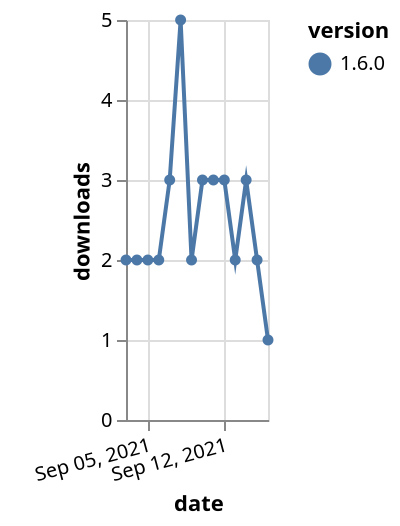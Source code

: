 {"$schema": "https://vega.github.io/schema/vega-lite/v5.json", "description": "A simple bar chart with embedded data.", "data": {"values": [{"date": "2021-09-03", "total": 1717, "delta": 2, "version": "1.6.0"}, {"date": "2021-09-04", "total": 1719, "delta": 2, "version": "1.6.0"}, {"date": "2021-09-05", "total": 1721, "delta": 2, "version": "1.6.0"}, {"date": "2021-09-06", "total": 1723, "delta": 2, "version": "1.6.0"}, {"date": "2021-09-07", "total": 1726, "delta": 3, "version": "1.6.0"}, {"date": "2021-09-08", "total": 1731, "delta": 5, "version": "1.6.0"}, {"date": "2021-09-09", "total": 1733, "delta": 2, "version": "1.6.0"}, {"date": "2021-09-10", "total": 1736, "delta": 3, "version": "1.6.0"}, {"date": "2021-09-11", "total": 1739, "delta": 3, "version": "1.6.0"}, {"date": "2021-09-12", "total": 1742, "delta": 3, "version": "1.6.0"}, {"date": "2021-09-13", "total": 1744, "delta": 2, "version": "1.6.0"}, {"date": "2021-09-14", "total": 1747, "delta": 3, "version": "1.6.0"}, {"date": "2021-09-15", "total": 1749, "delta": 2, "version": "1.6.0"}, {"date": "2021-09-16", "total": 1750, "delta": 1, "version": "1.6.0"}]}, "width": "container", "mark": {"type": "line", "point": {"filled": true}}, "encoding": {"x": {"field": "date", "type": "temporal", "timeUnit": "yearmonthdate", "title": "date", "axis": {"labelAngle": -15}}, "y": {"field": "delta", "type": "quantitative", "title": "downloads"}, "color": {"field": "version", "type": "nominal"}, "tooltip": {"field": "delta"}}}